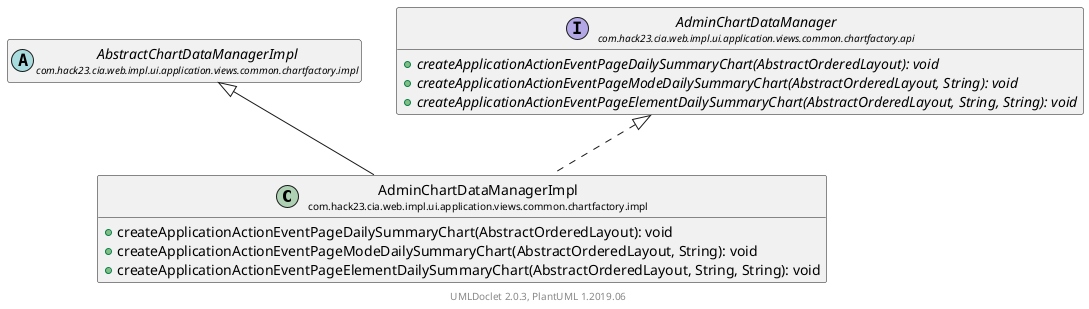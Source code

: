 @startuml
    set namespaceSeparator none
    hide empty fields
    hide empty methods

    class "<size:14>AdminChartDataManagerImpl\n<size:10>com.hack23.cia.web.impl.ui.application.views.common.chartfactory.impl" as com.hack23.cia.web.impl.ui.application.views.common.chartfactory.impl.AdminChartDataManagerImpl [[AdminChartDataManagerImpl.html]] {
        +createApplicationActionEventPageDailySummaryChart(AbstractOrderedLayout): void
        +createApplicationActionEventPageModeDailySummaryChart(AbstractOrderedLayout, String): void
        +createApplicationActionEventPageElementDailySummaryChart(AbstractOrderedLayout, String, String): void
    }

    abstract class "<size:14>AbstractChartDataManagerImpl\n<size:10>com.hack23.cia.web.impl.ui.application.views.common.chartfactory.impl" as com.hack23.cia.web.impl.ui.application.views.common.chartfactory.impl.AbstractChartDataManagerImpl [[AbstractChartDataManagerImpl.html]]
    interface "<size:14>AdminChartDataManager\n<size:10>com.hack23.cia.web.impl.ui.application.views.common.chartfactory.api" as com.hack23.cia.web.impl.ui.application.views.common.chartfactory.api.AdminChartDataManager [[../api/AdminChartDataManager.html]] {
        {abstract} +createApplicationActionEventPageDailySummaryChart(AbstractOrderedLayout): void
        {abstract} +createApplicationActionEventPageModeDailySummaryChart(AbstractOrderedLayout, String): void
        {abstract} +createApplicationActionEventPageElementDailySummaryChart(AbstractOrderedLayout, String, String): void
    }

    com.hack23.cia.web.impl.ui.application.views.common.chartfactory.impl.AbstractChartDataManagerImpl <|-- com.hack23.cia.web.impl.ui.application.views.common.chartfactory.impl.AdminChartDataManagerImpl
    com.hack23.cia.web.impl.ui.application.views.common.chartfactory.api.AdminChartDataManager <|.. com.hack23.cia.web.impl.ui.application.views.common.chartfactory.impl.AdminChartDataManagerImpl

    center footer UMLDoclet 2.0.3, PlantUML 1.2019.06
@enduml
